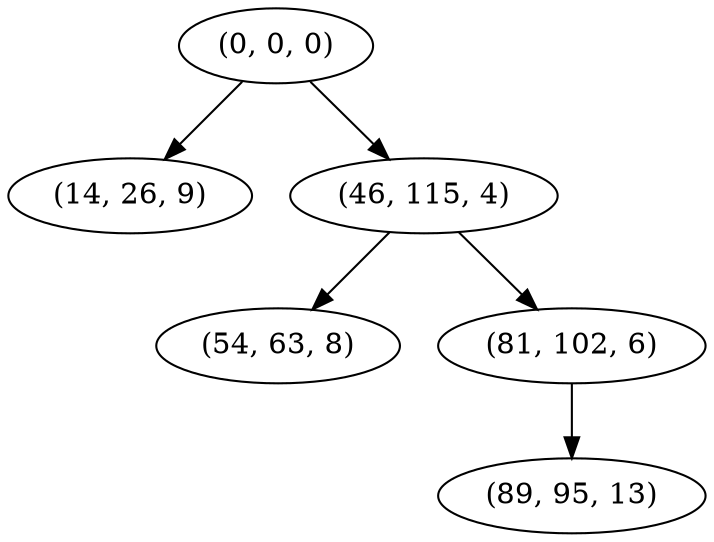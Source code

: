 digraph tree {
    "(0, 0, 0)";
    "(14, 26, 9)";
    "(46, 115, 4)";
    "(54, 63, 8)";
    "(81, 102, 6)";
    "(89, 95, 13)";
    "(0, 0, 0)" -> "(14, 26, 9)";
    "(0, 0, 0)" -> "(46, 115, 4)";
    "(46, 115, 4)" -> "(54, 63, 8)";
    "(46, 115, 4)" -> "(81, 102, 6)";
    "(81, 102, 6)" -> "(89, 95, 13)";
}
